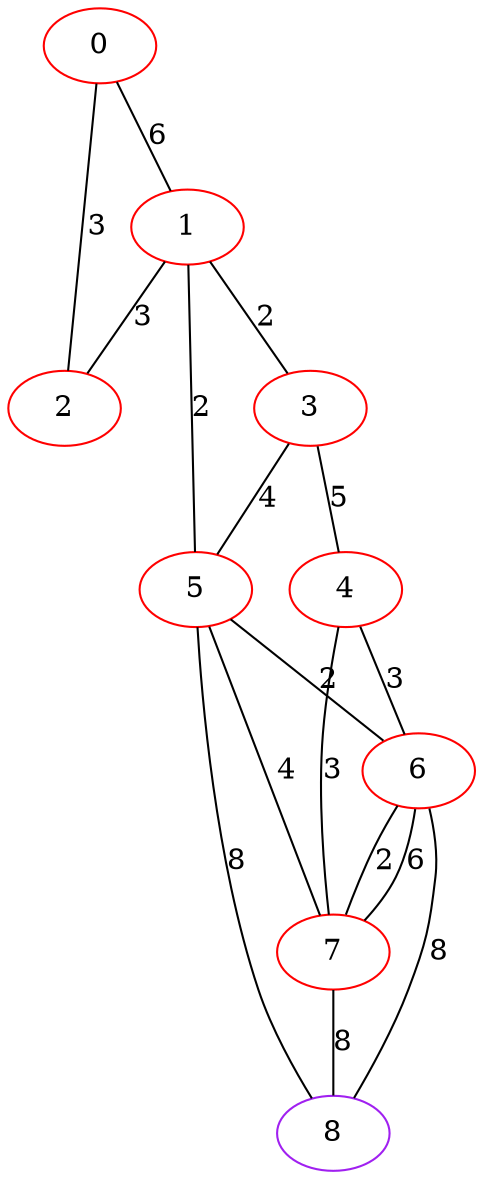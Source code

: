graph "" {
0 [color=red, weight=1];
1 [color=red, weight=1];
2 [color=red, weight=1];
3 [color=red, weight=1];
4 [color=red, weight=1];
5 [color=red, weight=1];
6 [color=red, weight=1];
7 [color=red, weight=1];
8 [color=purple, weight=4];
0 -- 1  [key=0, label=6];
0 -- 2  [key=0, label=3];
1 -- 2  [key=0, label=3];
1 -- 3  [key=0, label=2];
1 -- 5  [key=0, label=2];
3 -- 4  [key=0, label=5];
3 -- 5  [key=0, label=4];
4 -- 6  [key=0, label=3];
4 -- 7  [key=0, label=3];
5 -- 8  [key=0, label=8];
5 -- 6  [key=0, label=2];
5 -- 7  [key=0, label=4];
6 -- 8  [key=0, label=8];
6 -- 7  [key=0, label=2];
6 -- 7  [key=1, label=6];
7 -- 8  [key=0, label=8];
}
